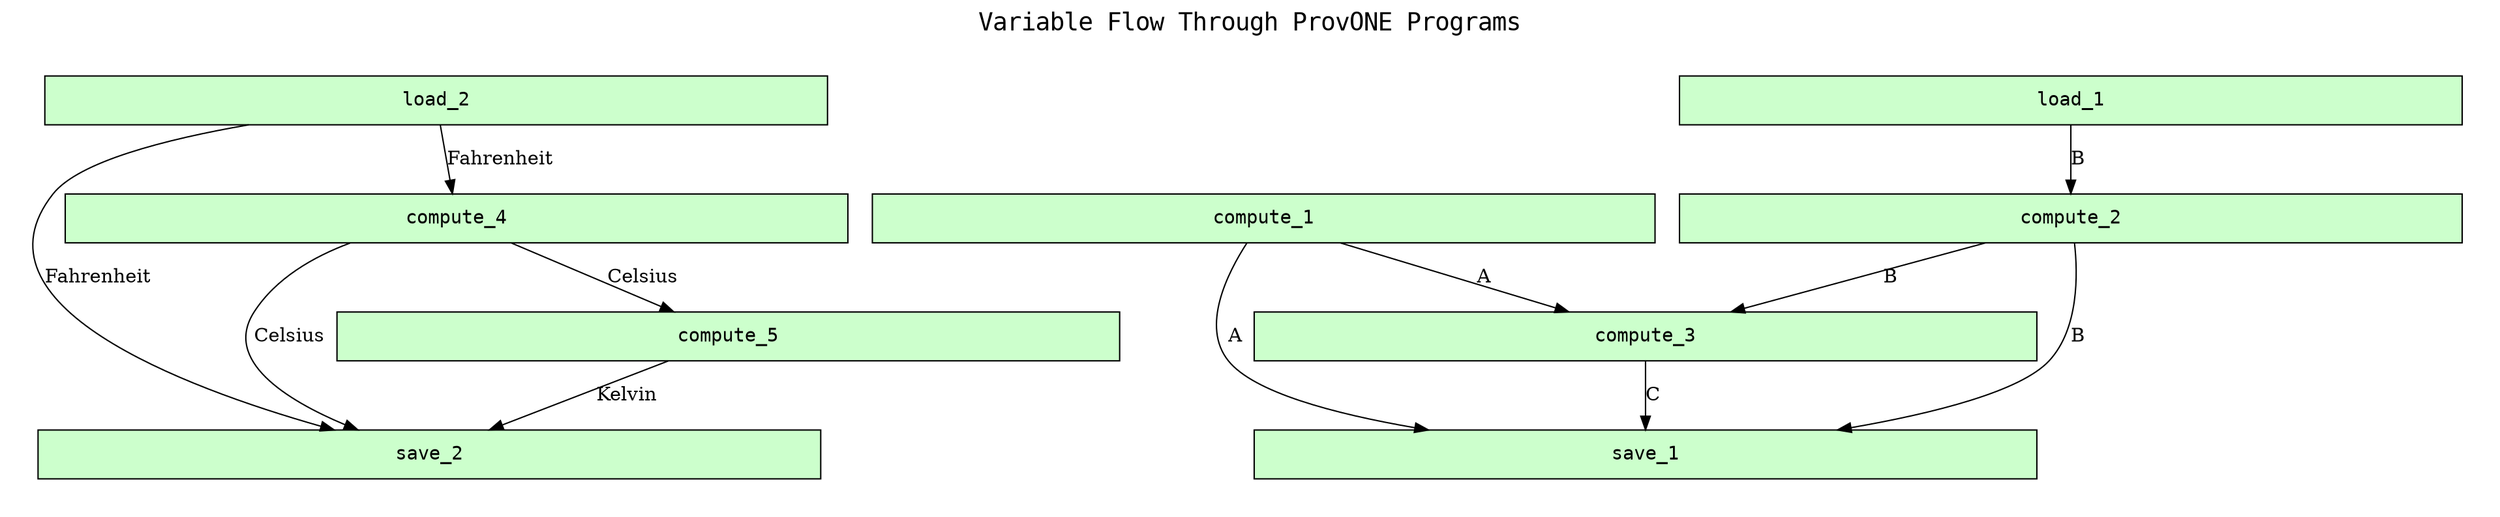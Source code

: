 
digraph provone_workflow {
rankdir=TB

fontname=Courier; fontsize=18; labelloc=t
label="Variable Flow Through ProvONE Programs"

subgraph cluster_program_graph { label=""; color=white; penwidth=0
subgraph cluster_program_graph_inner { label=""; color=white

# program nodes
node[shape=box style="filled" fillcolor="#CCFFCC" peripheries=1 fontname=Courier]
node[width=8]

"http://wholetale.org/program/1119/step/1" [label="load_1"]
"http://wholetale.org/program/1119/step/2" [label="compute_1"]
"http://wholetale.org/program/1119/step/3" [label="compute_2"]
"http://wholetale.org/program/1119/step/4" [label="compute_3"]
"http://wholetale.org/program/1119/step/5" [label="load_2"]
"http://wholetale.org/program/1119/step/6" [label="compute_4"]
"http://wholetale.org/program/1119/step/7" [label="compute_5"]
"http://wholetale.org/program/1119/step/8" [label="save_1"]
"http://wholetale.org/program/1119/step/9" [label="save_2"]

# dataframe channels
"http://wholetale.org/program/1119/step/1" -> "http://wholetale.org/program/1119/step/3" [label="B"]
"http://wholetale.org/program/1119/step/2" -> "http://wholetale.org/program/1119/step/4" [label="A"]
"http://wholetale.org/program/1119/step/3" -> "http://wholetale.org/program/1119/step/4" [label="B"]
"http://wholetale.org/program/1119/step/5" -> "http://wholetale.org/program/1119/step/6" [label="Fahrenheit"]
"http://wholetale.org/program/1119/step/6" -> "http://wholetale.org/program/1119/step/7" [label="Celsius"]
"http://wholetale.org/program/1119/step/2" -> "http://wholetale.org/program/1119/step/8" [label="A"]
"http://wholetale.org/program/1119/step/3" -> "http://wholetale.org/program/1119/step/8" [label="B"]
"http://wholetale.org/program/1119/step/4" -> "http://wholetale.org/program/1119/step/8" [label="C"]
"http://wholetale.org/program/1119/step/6" -> "http://wholetale.org/program/1119/step/9" [label="Celsius"]
"http://wholetale.org/program/1119/step/5" -> "http://wholetale.org/program/1119/step/9" [label="Fahrenheit"]
"http://wholetale.org/program/1119/step/7" -> "http://wholetale.org/program/1119/step/9" [label="Kelvin"]
}}

}
